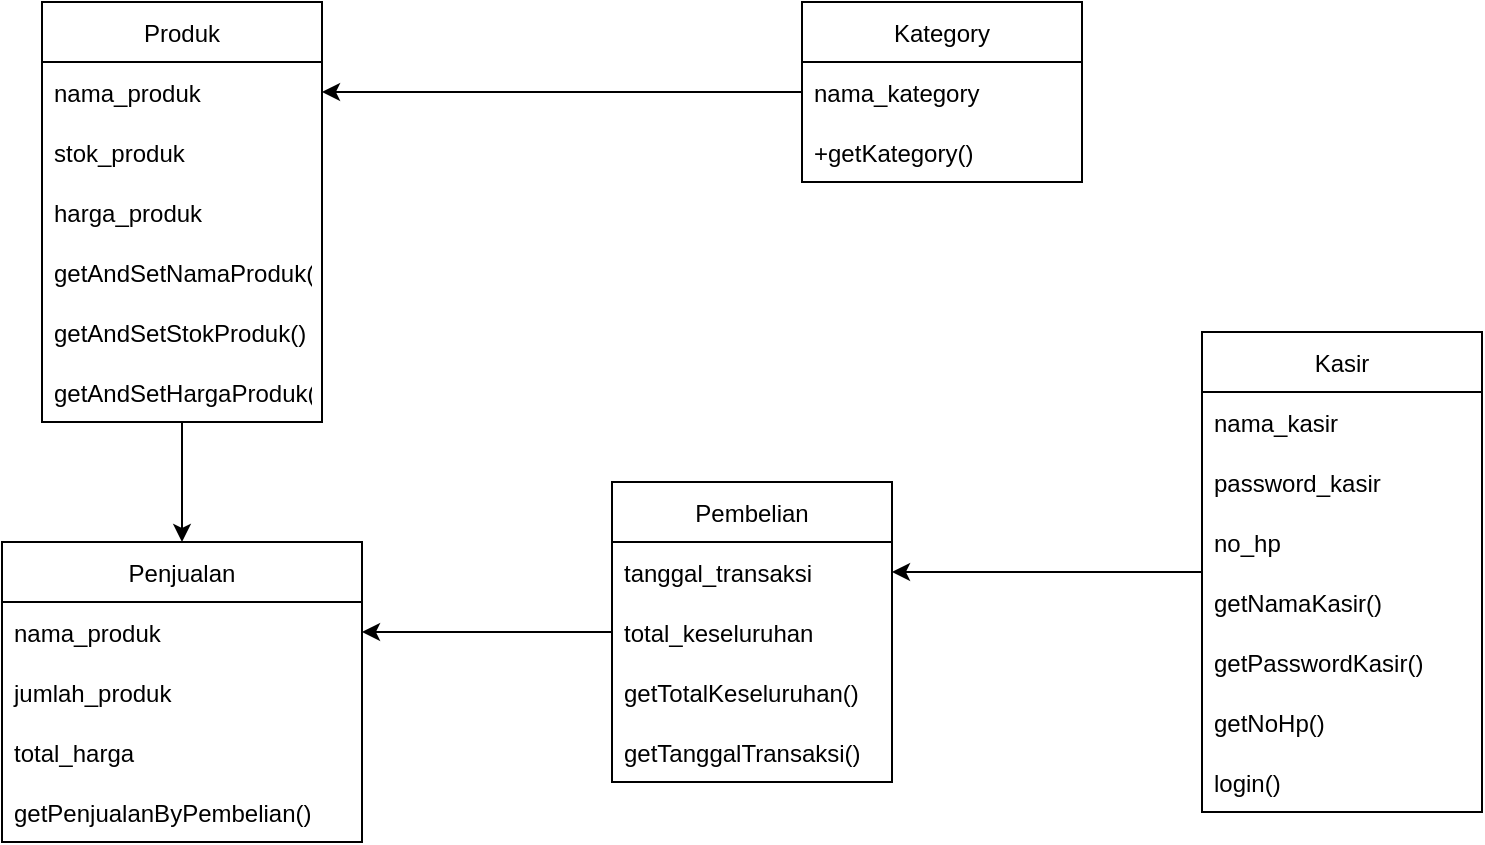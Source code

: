 <mxfile version="15.5.5" type="device"><diagram id="UznvPUkPnVunaPjd-8_N" name="Page-1"><mxGraphModel dx="1113" dy="686" grid="1" gridSize="10" guides="1" tooltips="1" connect="1" arrows="1" fold="1" page="1" pageScale="1" pageWidth="850" pageHeight="1100" math="0" shadow="0"><root><mxCell id="0"/><mxCell id="1" parent="0"/><mxCell id="NUxtDAMr7u_x_tLkvd2G-41" style="edgeStyle=orthogonalEdgeStyle;rounded=0;orthogonalLoop=1;jettySize=auto;html=1;" edge="1" parent="1" source="NUxtDAMr7u_x_tLkvd2G-2" target="NUxtDAMr7u_x_tLkvd2G-23"><mxGeometry relative="1" as="geometry"/></mxCell><mxCell id="NUxtDAMr7u_x_tLkvd2G-2" value="Produk" style="swimlane;fontStyle=0;childLayout=stackLayout;horizontal=1;startSize=30;horizontalStack=0;resizeParent=1;resizeParentMax=0;resizeLast=0;collapsible=1;marginBottom=0;" vertex="1" parent="1"><mxGeometry x="140" y="20" width="140" height="210" as="geometry"/></mxCell><mxCell id="NUxtDAMr7u_x_tLkvd2G-3" value="nama_produk" style="text;strokeColor=none;fillColor=none;align=left;verticalAlign=middle;spacingLeft=4;spacingRight=4;overflow=hidden;points=[[0,0.5],[1,0.5]];portConstraint=eastwest;rotatable=0;" vertex="1" parent="NUxtDAMr7u_x_tLkvd2G-2"><mxGeometry y="30" width="140" height="30" as="geometry"/></mxCell><mxCell id="NUxtDAMr7u_x_tLkvd2G-4" value="stok_produk" style="text;strokeColor=none;fillColor=none;align=left;verticalAlign=middle;spacingLeft=4;spacingRight=4;overflow=hidden;points=[[0,0.5],[1,0.5]];portConstraint=eastwest;rotatable=0;" vertex="1" parent="NUxtDAMr7u_x_tLkvd2G-2"><mxGeometry y="60" width="140" height="30" as="geometry"/></mxCell><mxCell id="NUxtDAMr7u_x_tLkvd2G-5" value="harga_produk" style="text;strokeColor=none;fillColor=none;align=left;verticalAlign=middle;spacingLeft=4;spacingRight=4;overflow=hidden;points=[[0,0.5],[1,0.5]];portConstraint=eastwest;rotatable=0;" vertex="1" parent="NUxtDAMr7u_x_tLkvd2G-2"><mxGeometry y="90" width="140" height="30" as="geometry"/></mxCell><mxCell id="NUxtDAMr7u_x_tLkvd2G-49" value="getAndSetNamaProduk()" style="text;strokeColor=none;fillColor=none;align=left;verticalAlign=middle;spacingLeft=4;spacingRight=4;overflow=hidden;points=[[0,0.5],[1,0.5]];portConstraint=eastwest;rotatable=0;" vertex="1" parent="NUxtDAMr7u_x_tLkvd2G-2"><mxGeometry y="120" width="140" height="30" as="geometry"/></mxCell><mxCell id="NUxtDAMr7u_x_tLkvd2G-50" value="getAndSetStokProduk()" style="text;strokeColor=none;fillColor=none;align=left;verticalAlign=middle;spacingLeft=4;spacingRight=4;overflow=hidden;points=[[0,0.5],[1,0.5]];portConstraint=eastwest;rotatable=0;" vertex="1" parent="NUxtDAMr7u_x_tLkvd2G-2"><mxGeometry y="150" width="140" height="30" as="geometry"/></mxCell><mxCell id="NUxtDAMr7u_x_tLkvd2G-51" value="getAndSetHargaProduk()" style="text;strokeColor=none;fillColor=none;align=left;verticalAlign=middle;spacingLeft=4;spacingRight=4;overflow=hidden;points=[[0,0.5],[1,0.5]];portConstraint=eastwest;rotatable=0;" vertex="1" parent="NUxtDAMr7u_x_tLkvd2G-2"><mxGeometry y="180" width="140" height="30" as="geometry"/></mxCell><mxCell id="NUxtDAMr7u_x_tLkvd2G-40" style="edgeStyle=orthogonalEdgeStyle;rounded=0;orthogonalLoop=1;jettySize=auto;html=1;" edge="1" parent="1" source="NUxtDAMr7u_x_tLkvd2G-7" target="NUxtDAMr7u_x_tLkvd2G-3"><mxGeometry relative="1" as="geometry"/></mxCell><mxCell id="NUxtDAMr7u_x_tLkvd2G-7" value="Kategory" style="swimlane;fontStyle=0;childLayout=stackLayout;horizontal=1;startSize=30;horizontalStack=0;resizeParent=1;resizeParentMax=0;resizeLast=0;collapsible=1;marginBottom=0;" vertex="1" parent="1"><mxGeometry x="520" y="20" width="140" height="90" as="geometry"/></mxCell><mxCell id="NUxtDAMr7u_x_tLkvd2G-8" value="nama_kategory" style="text;strokeColor=none;fillColor=none;align=left;verticalAlign=middle;spacingLeft=4;spacingRight=4;overflow=hidden;points=[[0,0.5],[1,0.5]];portConstraint=eastwest;rotatable=0;" vertex="1" parent="NUxtDAMr7u_x_tLkvd2G-7"><mxGeometry y="30" width="140" height="30" as="geometry"/></mxCell><mxCell id="NUxtDAMr7u_x_tLkvd2G-47" value="+getKategory()" style="text;strokeColor=none;fillColor=none;align=left;verticalAlign=middle;spacingLeft=4;spacingRight=4;overflow=hidden;points=[[0,0.5],[1,0.5]];portConstraint=eastwest;rotatable=0;" vertex="1" parent="NUxtDAMr7u_x_tLkvd2G-7"><mxGeometry y="60" width="140" height="30" as="geometry"/></mxCell><mxCell id="NUxtDAMr7u_x_tLkvd2G-42" style="edgeStyle=orthogonalEdgeStyle;rounded=0;orthogonalLoop=1;jettySize=auto;html=1;entryX=1;entryY=0.5;entryDx=0;entryDy=0;" edge="1" parent="1" source="NUxtDAMr7u_x_tLkvd2G-11" target="NUxtDAMr7u_x_tLkvd2G-21"><mxGeometry relative="1" as="geometry"/></mxCell><mxCell id="NUxtDAMr7u_x_tLkvd2G-11" value="Kasir" style="swimlane;fontStyle=0;childLayout=stackLayout;horizontal=1;startSize=30;horizontalStack=0;resizeParent=1;resizeParentMax=0;resizeLast=0;collapsible=1;marginBottom=0;" vertex="1" parent="1"><mxGeometry x="720" y="185" width="140" height="240" as="geometry"/></mxCell><mxCell id="NUxtDAMr7u_x_tLkvd2G-12" value="nama_kasir" style="text;strokeColor=none;fillColor=none;align=left;verticalAlign=middle;spacingLeft=4;spacingRight=4;overflow=hidden;points=[[0,0.5],[1,0.5]];portConstraint=eastwest;rotatable=0;" vertex="1" parent="NUxtDAMr7u_x_tLkvd2G-11"><mxGeometry y="30" width="140" height="30" as="geometry"/></mxCell><mxCell id="NUxtDAMr7u_x_tLkvd2G-13" value="password_kasir" style="text;strokeColor=none;fillColor=none;align=left;verticalAlign=middle;spacingLeft=4;spacingRight=4;overflow=hidden;points=[[0,0.5],[1,0.5]];portConstraint=eastwest;rotatable=0;" vertex="1" parent="NUxtDAMr7u_x_tLkvd2G-11"><mxGeometry y="60" width="140" height="30" as="geometry"/></mxCell><mxCell id="NUxtDAMr7u_x_tLkvd2G-58" value="no_hp" style="text;strokeColor=none;fillColor=none;align=left;verticalAlign=middle;spacingLeft=4;spacingRight=4;overflow=hidden;points=[[0,0.5],[1,0.5]];portConstraint=eastwest;rotatable=0;" vertex="1" parent="NUxtDAMr7u_x_tLkvd2G-11"><mxGeometry y="90" width="140" height="30" as="geometry"/></mxCell><mxCell id="NUxtDAMr7u_x_tLkvd2G-59" value="getNamaKasir()" style="text;strokeColor=none;fillColor=none;align=left;verticalAlign=middle;spacingLeft=4;spacingRight=4;overflow=hidden;points=[[0,0.5],[1,0.5]];portConstraint=eastwest;rotatable=0;" vertex="1" parent="NUxtDAMr7u_x_tLkvd2G-11"><mxGeometry y="120" width="140" height="30" as="geometry"/></mxCell><mxCell id="NUxtDAMr7u_x_tLkvd2G-60" value="getPasswordKasir()" style="text;strokeColor=none;fillColor=none;align=left;verticalAlign=middle;spacingLeft=4;spacingRight=4;overflow=hidden;points=[[0,0.5],[1,0.5]];portConstraint=eastwest;rotatable=0;" vertex="1" parent="NUxtDAMr7u_x_tLkvd2G-11"><mxGeometry y="150" width="140" height="30" as="geometry"/></mxCell><mxCell id="NUxtDAMr7u_x_tLkvd2G-61" value="getNoHp()" style="text;strokeColor=none;fillColor=none;align=left;verticalAlign=middle;spacingLeft=4;spacingRight=4;overflow=hidden;points=[[0,0.5],[1,0.5]];portConstraint=eastwest;rotatable=0;" vertex="1" parent="NUxtDAMr7u_x_tLkvd2G-11"><mxGeometry y="180" width="140" height="30" as="geometry"/></mxCell><mxCell id="NUxtDAMr7u_x_tLkvd2G-62" value="login()" style="text;strokeColor=none;fillColor=none;align=left;verticalAlign=middle;spacingLeft=4;spacingRight=4;overflow=hidden;points=[[0,0.5],[1,0.5]];portConstraint=eastwest;rotatable=0;" vertex="1" parent="NUxtDAMr7u_x_tLkvd2G-11"><mxGeometry y="210" width="140" height="30" as="geometry"/></mxCell><mxCell id="NUxtDAMr7u_x_tLkvd2G-43" style="edgeStyle=orthogonalEdgeStyle;rounded=0;orthogonalLoop=1;jettySize=auto;html=1;entryX=1;entryY=0.5;entryDx=0;entryDy=0;" edge="1" parent="1" source="NUxtDAMr7u_x_tLkvd2G-15" target="NUxtDAMr7u_x_tLkvd2G-24"><mxGeometry relative="1" as="geometry"/></mxCell><mxCell id="NUxtDAMr7u_x_tLkvd2G-15" value="Pembelian" style="swimlane;fontStyle=0;childLayout=stackLayout;horizontal=1;startSize=30;horizontalStack=0;resizeParent=1;resizeParentMax=0;resizeLast=0;collapsible=1;marginBottom=0;" vertex="1" parent="1"><mxGeometry x="425" y="260" width="140" height="150" as="geometry"/></mxCell><mxCell id="NUxtDAMr7u_x_tLkvd2G-21" value="tanggal_transaksi" style="text;strokeColor=none;fillColor=none;align=left;verticalAlign=middle;spacingLeft=4;spacingRight=4;overflow=hidden;points=[[0,0.5],[1,0.5]];portConstraint=eastwest;rotatable=0;" vertex="1" parent="NUxtDAMr7u_x_tLkvd2G-15"><mxGeometry y="30" width="140" height="30" as="geometry"/></mxCell><mxCell id="NUxtDAMr7u_x_tLkvd2G-35" value="total_keseluruhan" style="text;strokeColor=none;fillColor=none;align=left;verticalAlign=middle;spacingLeft=4;spacingRight=4;overflow=hidden;points=[[0,0.5],[1,0.5]];portConstraint=eastwest;rotatable=0;" vertex="1" parent="NUxtDAMr7u_x_tLkvd2G-15"><mxGeometry y="60" width="140" height="30" as="geometry"/></mxCell><mxCell id="NUxtDAMr7u_x_tLkvd2G-54" value="getTotalKeseluruhan()" style="text;strokeColor=none;fillColor=none;align=left;verticalAlign=middle;spacingLeft=4;spacingRight=4;overflow=hidden;points=[[0,0.5],[1,0.5]];portConstraint=eastwest;rotatable=0;" vertex="1" parent="NUxtDAMr7u_x_tLkvd2G-15"><mxGeometry y="90" width="140" height="30" as="geometry"/></mxCell><mxCell id="NUxtDAMr7u_x_tLkvd2G-57" value="getTanggalTransaksi()" style="text;strokeColor=none;fillColor=none;align=left;verticalAlign=middle;spacingLeft=4;spacingRight=4;overflow=hidden;points=[[0,0.5],[1,0.5]];portConstraint=eastwest;rotatable=0;" vertex="1" parent="NUxtDAMr7u_x_tLkvd2G-15"><mxGeometry y="120" width="140" height="30" as="geometry"/></mxCell><mxCell id="NUxtDAMr7u_x_tLkvd2G-23" value="Penjualan" style="swimlane;fontStyle=0;childLayout=stackLayout;horizontal=1;startSize=30;horizontalStack=0;resizeParent=1;resizeParentMax=0;resizeLast=0;collapsible=1;marginBottom=0;" vertex="1" parent="1"><mxGeometry x="120" y="290" width="180" height="150" as="geometry"/></mxCell><mxCell id="NUxtDAMr7u_x_tLkvd2G-24" value="nama_produk" style="text;strokeColor=none;fillColor=none;align=left;verticalAlign=middle;spacingLeft=4;spacingRight=4;overflow=hidden;points=[[0,0.5],[1,0.5]];portConstraint=eastwest;rotatable=0;" vertex="1" parent="NUxtDAMr7u_x_tLkvd2G-23"><mxGeometry y="30" width="180" height="30" as="geometry"/></mxCell><mxCell id="NUxtDAMr7u_x_tLkvd2G-25" value="jumlah_produk" style="text;strokeColor=none;fillColor=none;align=left;verticalAlign=middle;spacingLeft=4;spacingRight=4;overflow=hidden;points=[[0,0.5],[1,0.5]];portConstraint=eastwest;rotatable=0;" vertex="1" parent="NUxtDAMr7u_x_tLkvd2G-23"><mxGeometry y="60" width="180" height="30" as="geometry"/></mxCell><mxCell id="NUxtDAMr7u_x_tLkvd2G-45" value="total_harga" style="text;strokeColor=none;fillColor=none;align=left;verticalAlign=middle;spacingLeft=4;spacingRight=4;overflow=hidden;points=[[0,0.5],[1,0.5]];portConstraint=eastwest;rotatable=0;" vertex="1" parent="NUxtDAMr7u_x_tLkvd2G-23"><mxGeometry y="90" width="180" height="30" as="geometry"/></mxCell><mxCell id="NUxtDAMr7u_x_tLkvd2G-52" value="getPenjualanByPembelian()" style="text;strokeColor=none;fillColor=none;align=left;verticalAlign=middle;spacingLeft=4;spacingRight=4;overflow=hidden;points=[[0,0.5],[1,0.5]];portConstraint=eastwest;rotatable=0;" vertex="1" parent="NUxtDAMr7u_x_tLkvd2G-23"><mxGeometry y="120" width="180" height="30" as="geometry"/></mxCell></root></mxGraphModel></diagram></mxfile>